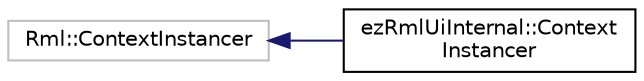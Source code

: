 digraph "Graphical Class Hierarchy"
{
 // LATEX_PDF_SIZE
  edge [fontname="Helvetica",fontsize="10",labelfontname="Helvetica",labelfontsize="10"];
  node [fontname="Helvetica",fontsize="10",shape=record];
  rankdir="LR";
  Node117 [label="Rml::ContextInstancer",height=0.2,width=0.4,color="grey75", fillcolor="white", style="filled",tooltip=" "];
  Node117 -> Node0 [dir="back",color="midnightblue",fontsize="10",style="solid",fontname="Helvetica"];
  Node0 [label="ezRmlUiInternal::Context\lInstancer",height=0.2,width=0.4,color="black", fillcolor="white", style="filled",URL="$d7/ded/classez_rml_ui_internal_1_1_context_instancer.htm",tooltip=" "];
}
